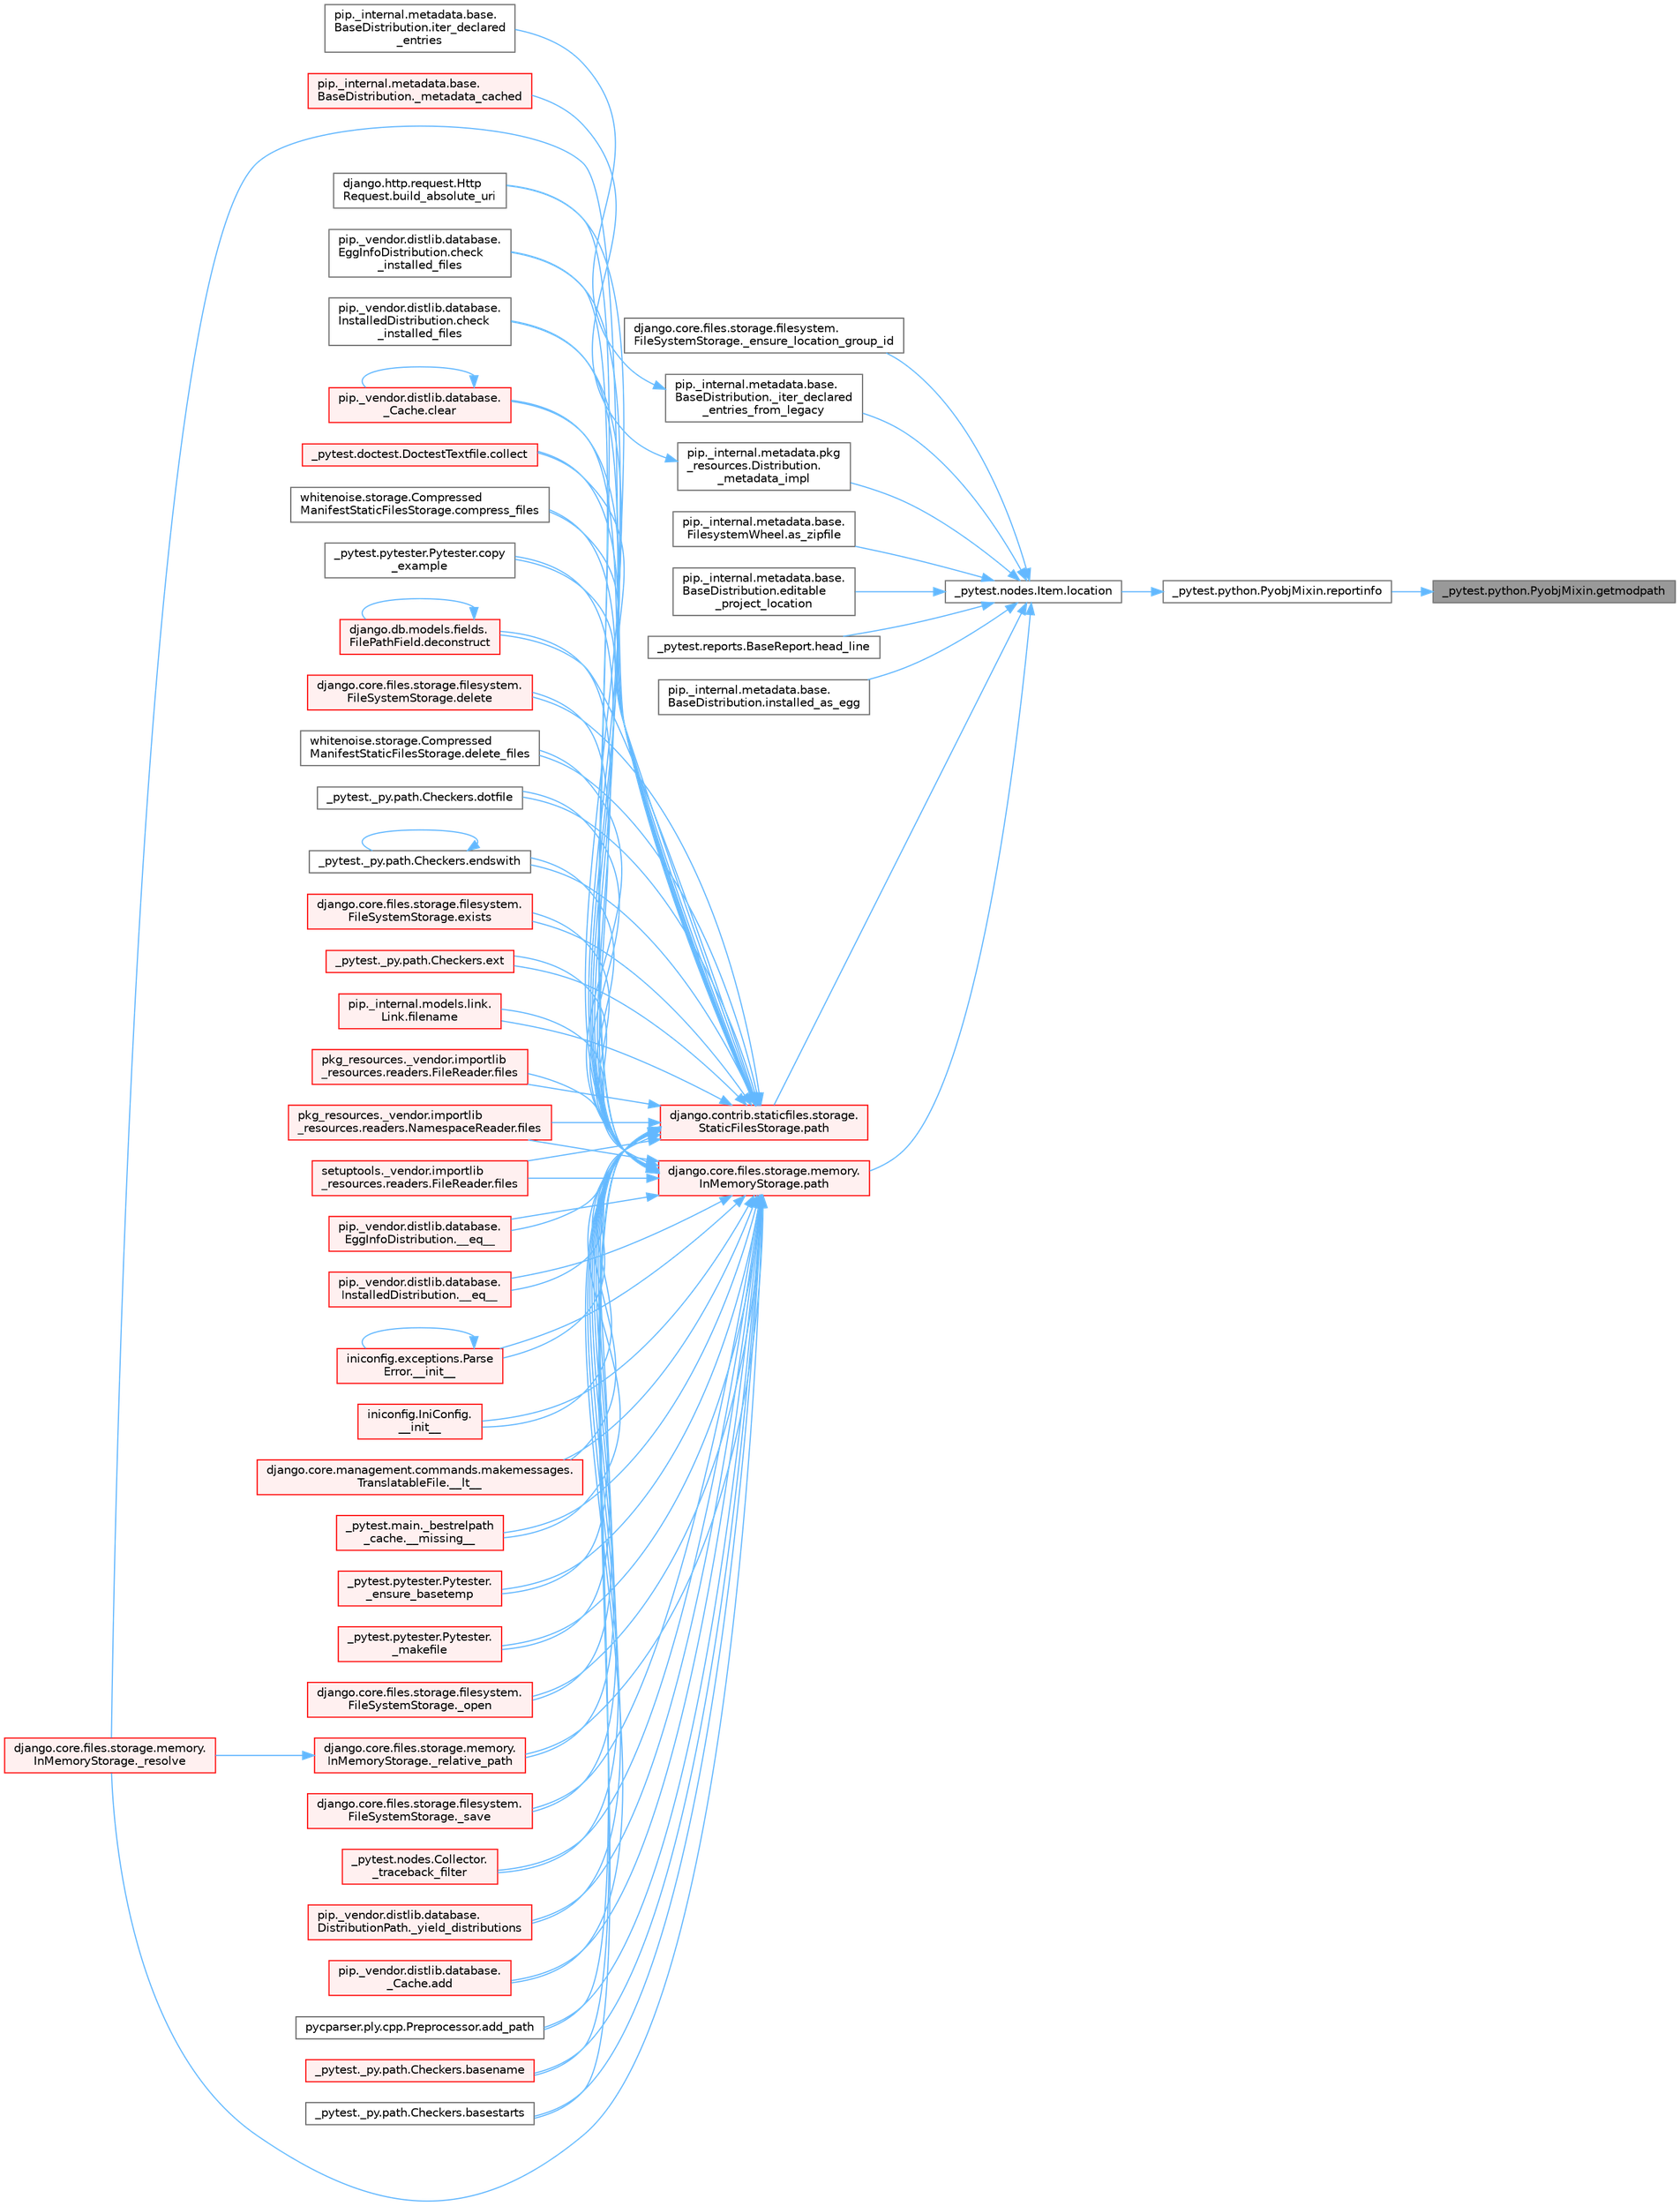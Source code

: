 digraph "_pytest.python.PyobjMixin.getmodpath"
{
 // LATEX_PDF_SIZE
  bgcolor="transparent";
  edge [fontname=Helvetica,fontsize=10,labelfontname=Helvetica,labelfontsize=10];
  node [fontname=Helvetica,fontsize=10,shape=box,height=0.2,width=0.4];
  rankdir="RL";
  Node1 [id="Node000001",label="_pytest.python.PyobjMixin.getmodpath",height=0.2,width=0.4,color="gray40", fillcolor="grey60", style="filled", fontcolor="black",tooltip=" "];
  Node1 -> Node2 [id="edge1_Node000001_Node000002",dir="back",color="steelblue1",style="solid",tooltip=" "];
  Node2 [id="Node000002",label="_pytest.python.PyobjMixin.reportinfo",height=0.2,width=0.4,color="grey40", fillcolor="white", style="filled",URL="$class__pytest_1_1python_1_1_pyobj_mixin.html#a2ca5e945a25b4905a7eb6c4f01f48191",tooltip=" "];
  Node2 -> Node3 [id="edge2_Node000002_Node000003",dir="back",color="steelblue1",style="solid",tooltip=" "];
  Node3 [id="Node000003",label="_pytest.nodes.Item.location",height=0.2,width=0.4,color="grey40", fillcolor="white", style="filled",URL="$class__pytest_1_1nodes_1_1_item.html#a09cd5bab99de1b92a3aa6f76ba8aa206",tooltip=" "];
  Node3 -> Node4 [id="edge3_Node000003_Node000004",dir="back",color="steelblue1",style="solid",tooltip=" "];
  Node4 [id="Node000004",label="django.core.files.storage.filesystem.\lFileSystemStorage._ensure_location_group_id",height=0.2,width=0.4,color="grey40", fillcolor="white", style="filled",URL="$classdjango_1_1core_1_1files_1_1storage_1_1filesystem_1_1_file_system_storage.html#ada5408450b8d45745c1b0e5f4525c6f4",tooltip=" "];
  Node3 -> Node5 [id="edge4_Node000003_Node000005",dir="back",color="steelblue1",style="solid",tooltip=" "];
  Node5 [id="Node000005",label="pip._internal.metadata.base.\lBaseDistribution._iter_declared\l_entries_from_legacy",height=0.2,width=0.4,color="grey40", fillcolor="white", style="filled",URL="$classpip_1_1__internal_1_1metadata_1_1base_1_1_base_distribution.html#afe1092a9a3492091a1532c8907ccd9e8",tooltip=" "];
  Node5 -> Node6 [id="edge5_Node000005_Node000006",dir="back",color="steelblue1",style="solid",tooltip=" "];
  Node6 [id="Node000006",label="pip._internal.metadata.base.\lBaseDistribution.iter_declared\l_entries",height=0.2,width=0.4,color="grey40", fillcolor="white", style="filled",URL="$classpip_1_1__internal_1_1metadata_1_1base_1_1_base_distribution.html#ad33966e99962529d5c28c9f24c0a4fbd",tooltip=" "];
  Node3 -> Node7 [id="edge6_Node000003_Node000007",dir="back",color="steelblue1",style="solid",tooltip=" "];
  Node7 [id="Node000007",label="pip._internal.metadata.pkg\l_resources.Distribution.\l_metadata_impl",height=0.2,width=0.4,color="grey40", fillcolor="white", style="filled",URL="$classpip_1_1__internal_1_1metadata_1_1pkg__resources_1_1_distribution.html#a7d4ae76260de7d1936446c407277ad5b",tooltip=" "];
  Node7 -> Node8 [id="edge7_Node000007_Node000008",dir="back",color="steelblue1",style="solid",tooltip=" "];
  Node8 [id="Node000008",label="pip._internal.metadata.base.\lBaseDistribution._metadata_cached",height=0.2,width=0.4,color="red", fillcolor="#FFF0F0", style="filled",URL="$classpip_1_1__internal_1_1metadata_1_1base_1_1_base_distribution.html#a12683b16870a097bbe854e4ee3364f7f",tooltip=" "];
  Node3 -> Node3099 [id="edge8_Node000003_Node003099",dir="back",color="steelblue1",style="solid",tooltip=" "];
  Node3099 [id="Node003099",label="pip._internal.metadata.base.\lFilesystemWheel.as_zipfile",height=0.2,width=0.4,color="grey40", fillcolor="white", style="filled",URL="$classpip_1_1__internal_1_1metadata_1_1base_1_1_filesystem_wheel.html#a2edf7e9c5613ec85a815971d9f55ac82",tooltip=" "];
  Node3 -> Node965 [id="edge9_Node000003_Node000965",dir="back",color="steelblue1",style="solid",tooltip=" "];
  Node965 [id="Node000965",label="pip._internal.metadata.base.\lBaseDistribution.editable\l_project_location",height=0.2,width=0.4,color="grey40", fillcolor="white", style="filled",URL="$classpip_1_1__internal_1_1metadata_1_1base_1_1_base_distribution.html#a59297eb536a210ff36a71d4dda673749",tooltip=" "];
  Node3 -> Node3100 [id="edge10_Node000003_Node003100",dir="back",color="steelblue1",style="solid",tooltip=" "];
  Node3100 [id="Node003100",label="_pytest.reports.BaseReport.head_line",height=0.2,width=0.4,color="grey40", fillcolor="white", style="filled",URL="$class__pytest_1_1reports_1_1_base_report.html#ab38fe6637e88a52912eecf01ee5df8c3",tooltip=" "];
  Node3 -> Node3101 [id="edge11_Node000003_Node003101",dir="back",color="steelblue1",style="solid",tooltip=" "];
  Node3101 [id="Node003101",label="pip._internal.metadata.base.\lBaseDistribution.installed_as_egg",height=0.2,width=0.4,color="grey40", fillcolor="white", style="filled",URL="$classpip_1_1__internal_1_1metadata_1_1base_1_1_base_distribution.html#ae45c6ee79afca720f5d75db9bd5ec658",tooltip=" "];
  Node3 -> Node3102 [id="edge12_Node000003_Node003102",dir="back",color="steelblue1",style="solid",tooltip=" "];
  Node3102 [id="Node003102",label="django.contrib.staticfiles.storage.\lStaticFilesStorage.path",height=0.2,width=0.4,color="red", fillcolor="#FFF0F0", style="filled",URL="$classdjango_1_1contrib_1_1staticfiles_1_1storage_1_1_static_files_storage.html#a4e96cc92fbde7423d1b74f3a50fc0bf6",tooltip=" "];
  Node3102 -> Node934 [id="edge13_Node003102_Node000934",dir="back",color="steelblue1",style="solid",tooltip=" "];
  Node934 [id="Node000934",label="pip._vendor.distlib.database.\lEggInfoDistribution.__eq__",height=0.2,width=0.4,color="red", fillcolor="#FFF0F0", style="filled",URL="$classpip_1_1__vendor_1_1distlib_1_1database_1_1_egg_info_distribution.html#ab083ac09aa8cf26eb5305f1359efe85b",tooltip=" "];
  Node3102 -> Node935 [id="edge14_Node003102_Node000935",dir="back",color="steelblue1",style="solid",tooltip=" "];
  Node935 [id="Node000935",label="pip._vendor.distlib.database.\lInstalledDistribution.__eq__",height=0.2,width=0.4,color="red", fillcolor="#FFF0F0", style="filled",URL="$classpip_1_1__vendor_1_1distlib_1_1database_1_1_installed_distribution.html#a391e6744a97d9fcc66ca038eb012c71d",tooltip=" "];
  Node3102 -> Node936 [id="edge15_Node003102_Node000936",dir="back",color="steelblue1",style="solid",tooltip=" "];
  Node936 [id="Node000936",label="iniconfig.exceptions.Parse\lError.__init__",height=0.2,width=0.4,color="red", fillcolor="#FFF0F0", style="filled",URL="$classiniconfig_1_1exceptions_1_1_parse_error.html#a2e7c0f14bebe4a18a5e76a6f2804874f",tooltip=" "];
  Node936 -> Node936 [id="edge16_Node000936_Node000936",dir="back",color="steelblue1",style="solid",tooltip=" "];
  Node3102 -> Node937 [id="edge17_Node003102_Node000937",dir="back",color="steelblue1",style="solid",tooltip=" "];
  Node937 [id="Node000937",label="iniconfig.IniConfig.\l__init__",height=0.2,width=0.4,color="red", fillcolor="#FFF0F0", style="filled",URL="$classiniconfig_1_1_ini_config.html#acedfdc6806378289ae0ba417db5d88a2",tooltip=" "];
  Node3102 -> Node938 [id="edge18_Node003102_Node000938",dir="back",color="steelblue1",style="solid",tooltip=" "];
  Node938 [id="Node000938",label="django.core.management.commands.makemessages.\lTranslatableFile.__lt__",height=0.2,width=0.4,color="red", fillcolor="#FFF0F0", style="filled",URL="$classdjango_1_1core_1_1management_1_1commands_1_1makemessages_1_1_translatable_file.html#a08e864271bf61ff017919a98cc250c40",tooltip=" "];
  Node3102 -> Node939 [id="edge19_Node003102_Node000939",dir="back",color="steelblue1",style="solid",tooltip=" "];
  Node939 [id="Node000939",label="_pytest.main._bestrelpath\l_cache.__missing__",height=0.2,width=0.4,color="red", fillcolor="#FFF0F0", style="filled",URL="$class__pytest_1_1main_1_1__bestrelpath__cache.html#ad20a80028e2b7c9be3360704d8455b5c",tooltip=" "];
  Node3102 -> Node941 [id="edge20_Node003102_Node000941",dir="back",color="steelblue1",style="solid",tooltip=" "];
  Node941 [id="Node000941",label="_pytest.pytester.Pytester.\l_ensure_basetemp",height=0.2,width=0.4,color="red", fillcolor="#FFF0F0", style="filled",URL="$class__pytest_1_1pytester_1_1_pytester.html#a0351682a9bda53abcddfe725386e43be",tooltip=" "];
  Node3102 -> Node945 [id="edge21_Node003102_Node000945",dir="back",color="steelblue1",style="solid",tooltip=" "];
  Node945 [id="Node000945",label="_pytest.pytester.Pytester.\l_makefile",height=0.2,width=0.4,color="red", fillcolor="#FFF0F0", style="filled",URL="$class__pytest_1_1pytester_1_1_pytester.html#a7a55c8d58e26455aa4fa8bc9c5d692c6",tooltip=" "];
  Node3102 -> Node958 [id="edge22_Node003102_Node000958",dir="back",color="steelblue1",style="solid",tooltip=" "];
  Node958 [id="Node000958",label="django.core.files.storage.filesystem.\lFileSystemStorage._open",height=0.2,width=0.4,color="red", fillcolor="#FFF0F0", style="filled",URL="$classdjango_1_1core_1_1files_1_1storage_1_1filesystem_1_1_file_system_storage.html#ae445f45c773bb251ff7fe2250623a527",tooltip=" "];
  Node3102 -> Node1173 [id="edge23_Node003102_Node001173",dir="back",color="steelblue1",style="solid",tooltip=" "];
  Node1173 [id="Node001173",label="django.core.files.storage.memory.\lInMemoryStorage._relative_path",height=0.2,width=0.4,color="red", fillcolor="#FFF0F0", style="filled",URL="$classdjango_1_1core_1_1files_1_1storage_1_1memory_1_1_in_memory_storage.html#ac55022122cbce7480d2544d78cb961a8",tooltip=" "];
  Node1173 -> Node1174 [id="edge24_Node001173_Node001174",dir="back",color="steelblue1",style="solid",tooltip=" "];
  Node1174 [id="Node001174",label="django.core.files.storage.memory.\lInMemoryStorage._resolve",height=0.2,width=0.4,color="red", fillcolor="#FFF0F0", style="filled",URL="$classdjango_1_1core_1_1files_1_1storage_1_1memory_1_1_in_memory_storage.html#a2bef8461f4f35675479c14e705ed4055",tooltip=" "];
  Node3102 -> Node1174 [id="edge25_Node003102_Node001174",dir="back",color="steelblue1",style="solid",tooltip=" "];
  Node3102 -> Node1478 [id="edge26_Node003102_Node001478",dir="back",color="steelblue1",style="solid",tooltip=" "];
  Node1478 [id="Node001478",label="django.core.files.storage.filesystem.\lFileSystemStorage._save",height=0.2,width=0.4,color="red", fillcolor="#FFF0F0", style="filled",URL="$classdjango_1_1core_1_1files_1_1storage_1_1filesystem_1_1_file_system_storage.html#adbe53c076907f538c9edd1ec24814172",tooltip=" "];
  Node3102 -> Node1479 [id="edge27_Node003102_Node001479",dir="back",color="steelblue1",style="solid",tooltip=" "];
  Node1479 [id="Node001479",label="_pytest.nodes.Collector.\l_traceback_filter",height=0.2,width=0.4,color="red", fillcolor="#FFF0F0", style="filled",URL="$class__pytest_1_1nodes_1_1_collector.html#ad51ffd1da24374414a47c458e2cf0ab2",tooltip=" "];
  Node3102 -> Node1482 [id="edge28_Node003102_Node001482",dir="back",color="steelblue1",style="solid",tooltip=" "];
  Node1482 [id="Node001482",label="pip._vendor.distlib.database.\lDistributionPath._yield_distributions",height=0.2,width=0.4,color="red", fillcolor="#FFF0F0", style="filled",URL="$classpip_1_1__vendor_1_1distlib_1_1database_1_1_distribution_path.html#a494115a6f67233269e152b17f28e499f",tooltip=" "];
  Node3102 -> Node1489 [id="edge29_Node003102_Node001489",dir="back",color="steelblue1",style="solid",tooltip=" "];
  Node1489 [id="Node001489",label="pip._vendor.distlib.database.\l_Cache.add",height=0.2,width=0.4,color="red", fillcolor="#FFF0F0", style="filled",URL="$classpip_1_1__vendor_1_1distlib_1_1database_1_1___cache.html#a9d96a00152b11f1163cd2cdf6626ae08",tooltip=" "];
  Node3102 -> Node1490 [id="edge30_Node003102_Node001490",dir="back",color="steelblue1",style="solid",tooltip=" "];
  Node1490 [id="Node001490",label="pycparser.ply.cpp.Preprocessor.add_path",height=0.2,width=0.4,color="grey40", fillcolor="white", style="filled",URL="$classpycparser_1_1ply_1_1cpp_1_1_preprocessor.html#adc4ae2a997c42b396a19f823546c4d52",tooltip=" "];
  Node3102 -> Node1491 [id="edge31_Node003102_Node001491",dir="back",color="steelblue1",style="solid",tooltip=" "];
  Node1491 [id="Node001491",label="_pytest._py.path.Checkers.basename",height=0.2,width=0.4,color="red", fillcolor="#FFF0F0", style="filled",URL="$class__pytest_1_1__py_1_1path_1_1_checkers.html#a5a659647ce281e4f0e46b4113485effe",tooltip=" "];
  Node3102 -> Node1492 [id="edge32_Node003102_Node001492",dir="back",color="steelblue1",style="solid",tooltip=" "];
  Node1492 [id="Node001492",label="_pytest._py.path.Checkers.basestarts",height=0.2,width=0.4,color="grey40", fillcolor="white", style="filled",URL="$class__pytest_1_1__py_1_1path_1_1_checkers.html#a6e314faf838abff8a7b29c772973ed6a",tooltip=" "];
  Node3102 -> Node1493 [id="edge33_Node003102_Node001493",dir="back",color="steelblue1",style="solid",tooltip=" "];
  Node1493 [id="Node001493",label="django.http.request.Http\lRequest.build_absolute_uri",height=0.2,width=0.4,color="grey40", fillcolor="white", style="filled",URL="$classdjango_1_1http_1_1request_1_1_http_request.html#a779e4388b7528ae2f94ae9da4f796d4c",tooltip=" "];
  Node3102 -> Node1494 [id="edge34_Node003102_Node001494",dir="back",color="steelblue1",style="solid",tooltip=" "];
  Node1494 [id="Node001494",label="pip._vendor.distlib.database.\lEggInfoDistribution.check\l_installed_files",height=0.2,width=0.4,color="grey40", fillcolor="white", style="filled",URL="$classpip_1_1__vendor_1_1distlib_1_1database_1_1_egg_info_distribution.html#a1e5196e3216b38c2ba44ba7c611d1871",tooltip=" "];
  Node3102 -> Node1495 [id="edge35_Node003102_Node001495",dir="back",color="steelblue1",style="solid",tooltip=" "];
  Node1495 [id="Node001495",label="pip._vendor.distlib.database.\lInstalledDistribution.check\l_installed_files",height=0.2,width=0.4,color="grey40", fillcolor="white", style="filled",URL="$classpip_1_1__vendor_1_1distlib_1_1database_1_1_installed_distribution.html#a0648e22de76cbd21e559677899136ffd",tooltip=" "];
  Node3102 -> Node1496 [id="edge36_Node003102_Node001496",dir="back",color="steelblue1",style="solid",tooltip=" "];
  Node1496 [id="Node001496",label="pip._vendor.distlib.database.\l_Cache.clear",height=0.2,width=0.4,color="red", fillcolor="#FFF0F0", style="filled",URL="$classpip_1_1__vendor_1_1distlib_1_1database_1_1___cache.html#af81ee07ea1881ddaf69c99c4a2c9df41",tooltip=" "];
  Node1496 -> Node1496 [id="edge37_Node001496_Node001496",dir="back",color="steelblue1",style="solid",tooltip=" "];
  Node3102 -> Node1497 [id="edge38_Node003102_Node001497",dir="back",color="steelblue1",style="solid",tooltip=" "];
  Node1497 [id="Node001497",label="_pytest.doctest.DoctestTextfile.collect",height=0.2,width=0.4,color="red", fillcolor="#FFF0F0", style="filled",URL="$class__pytest_1_1doctest_1_1_doctest_textfile.html#ae6208b7f680bfcadf752a86afb559045",tooltip=" "];
  Node3102 -> Node1498 [id="edge39_Node003102_Node001498",dir="back",color="steelblue1",style="solid",tooltip=" "];
  Node1498 [id="Node001498",label="whitenoise.storage.Compressed\lManifestStaticFilesStorage.compress_files",height=0.2,width=0.4,color="grey40", fillcolor="white", style="filled",URL="$classwhitenoise_1_1storage_1_1_compressed_manifest_static_files_storage.html#ae53c3846898af0ebb6a5e40b120f1514",tooltip=" "];
  Node3102 -> Node1499 [id="edge40_Node003102_Node001499",dir="back",color="steelblue1",style="solid",tooltip=" "];
  Node1499 [id="Node001499",label="_pytest.pytester.Pytester.copy\l_example",height=0.2,width=0.4,color="grey40", fillcolor="white", style="filled",URL="$class__pytest_1_1pytester_1_1_pytester.html#aeeae92470f10e16abb52e25a149a3eb0",tooltip=" "];
  Node3102 -> Node1500 [id="edge41_Node003102_Node001500",dir="back",color="steelblue1",style="solid",tooltip=" "];
  Node1500 [id="Node001500",label="django.db.models.fields.\lFilePathField.deconstruct",height=0.2,width=0.4,color="red", fillcolor="#FFF0F0", style="filled",URL="$classdjango_1_1db_1_1models_1_1fields_1_1_file_path_field.html#a6a89176a77b5299ca6414c601c62dcb0",tooltip=" "];
  Node1500 -> Node1500 [id="edge42_Node001500_Node001500",dir="back",color="steelblue1",style="solid",tooltip=" "];
  Node3102 -> Node1501 [id="edge43_Node003102_Node001501",dir="back",color="steelblue1",style="solid",tooltip=" "];
  Node1501 [id="Node001501",label="django.core.files.storage.filesystem.\lFileSystemStorage.delete",height=0.2,width=0.4,color="red", fillcolor="#FFF0F0", style="filled",URL="$classdjango_1_1core_1_1files_1_1storage_1_1filesystem_1_1_file_system_storage.html#a431299ec5a60dec64204ded735dcdc58",tooltip=" "];
  Node3102 -> Node1502 [id="edge44_Node003102_Node001502",dir="back",color="steelblue1",style="solid",tooltip=" "];
  Node1502 [id="Node001502",label="whitenoise.storage.Compressed\lManifestStaticFilesStorage.delete_files",height=0.2,width=0.4,color="grey40", fillcolor="white", style="filled",URL="$classwhitenoise_1_1storage_1_1_compressed_manifest_static_files_storage.html#a974e04fa2459d319d4454c913e7bb5bf",tooltip=" "];
  Node3102 -> Node1503 [id="edge45_Node003102_Node001503",dir="back",color="steelblue1",style="solid",tooltip=" "];
  Node1503 [id="Node001503",label="_pytest._py.path.Checkers.dotfile",height=0.2,width=0.4,color="grey40", fillcolor="white", style="filled",URL="$class__pytest_1_1__py_1_1path_1_1_checkers.html#a3b2a5f5c0688999dd77f4cc954080e1a",tooltip=" "];
  Node3102 -> Node1504 [id="edge46_Node003102_Node001504",dir="back",color="steelblue1",style="solid",tooltip=" "];
  Node1504 [id="Node001504",label="_pytest._py.path.Checkers.endswith",height=0.2,width=0.4,color="grey40", fillcolor="white", style="filled",URL="$class__pytest_1_1__py_1_1path_1_1_checkers.html#ab4cd87d3e5a9c97e9939ea9adb35020d",tooltip=" "];
  Node1504 -> Node1504 [id="edge47_Node001504_Node001504",dir="back",color="steelblue1",style="solid",tooltip=" "];
  Node3102 -> Node1505 [id="edge48_Node003102_Node001505",dir="back",color="steelblue1",style="solid",tooltip=" "];
  Node1505 [id="Node001505",label="django.core.files.storage.filesystem.\lFileSystemStorage.exists",height=0.2,width=0.4,color="red", fillcolor="#FFF0F0", style="filled",URL="$classdjango_1_1core_1_1files_1_1storage_1_1filesystem_1_1_file_system_storage.html#a09638d435096d0b39bdbeaed81148baa",tooltip=" "];
  Node3102 -> Node1506 [id="edge49_Node003102_Node001506",dir="back",color="steelblue1",style="solid",tooltip=" "];
  Node1506 [id="Node001506",label="_pytest._py.path.Checkers.ext",height=0.2,width=0.4,color="red", fillcolor="#FFF0F0", style="filled",URL="$class__pytest_1_1__py_1_1path_1_1_checkers.html#a5344ac440ba5ac53af0bca048031fbf2",tooltip=" "];
  Node3102 -> Node1548 [id="edge50_Node003102_Node001548",dir="back",color="steelblue1",style="solid",tooltip=" "];
  Node1548 [id="Node001548",label="pip._internal.models.link.\lLink.filename",height=0.2,width=0.4,color="red", fillcolor="#FFF0F0", style="filled",URL="$classpip_1_1__internal_1_1models_1_1link_1_1_link.html#a5fb02f5a5a42909c89a18745b74cf998",tooltip=" "];
  Node3102 -> Node2117 [id="edge51_Node003102_Node002117",dir="back",color="steelblue1",style="solid",tooltip=" "];
  Node2117 [id="Node002117",label="pkg_resources._vendor.importlib\l_resources.readers.FileReader.files",height=0.2,width=0.4,color="red", fillcolor="#FFF0F0", style="filled",URL="$classpkg__resources_1_1__vendor_1_1importlib__resources_1_1readers_1_1_file_reader.html#ac80e1e3a22d012bbfb5f1b7a753bab21",tooltip=" "];
  Node3102 -> Node2119 [id="edge52_Node003102_Node002119",dir="back",color="steelblue1",style="solid",tooltip=" "];
  Node2119 [id="Node002119",label="pkg_resources._vendor.importlib\l_resources.readers.NamespaceReader.files",height=0.2,width=0.4,color="red", fillcolor="#FFF0F0", style="filled",URL="$classpkg__resources_1_1__vendor_1_1importlib__resources_1_1readers_1_1_namespace_reader.html#ae68f8b2f076387226b18c4889de277cf",tooltip=" "];
  Node3102 -> Node2120 [id="edge53_Node003102_Node002120",dir="back",color="steelblue1",style="solid",tooltip=" "];
  Node2120 [id="Node002120",label="setuptools._vendor.importlib\l_resources.readers.FileReader.files",height=0.2,width=0.4,color="red", fillcolor="#FFF0F0", style="filled",URL="$classsetuptools_1_1__vendor_1_1importlib__resources_1_1readers_1_1_file_reader.html#a8536b477e2f4ed83ac20b58baace6b4c",tooltip=" "];
  Node3 -> Node3103 [id="edge54_Node000003_Node003103",dir="back",color="steelblue1",style="solid",tooltip=" "];
  Node3103 [id="Node003103",label="django.core.files.storage.memory.\lInMemoryStorage.path",height=0.2,width=0.4,color="red", fillcolor="#FFF0F0", style="filled",URL="$classdjango_1_1core_1_1files_1_1storage_1_1memory_1_1_in_memory_storage.html#a466c8e28fd11839318d2e4454b8ef89f",tooltip=" "];
  Node3103 -> Node934 [id="edge55_Node003103_Node000934",dir="back",color="steelblue1",style="solid",tooltip=" "];
  Node3103 -> Node935 [id="edge56_Node003103_Node000935",dir="back",color="steelblue1",style="solid",tooltip=" "];
  Node3103 -> Node936 [id="edge57_Node003103_Node000936",dir="back",color="steelblue1",style="solid",tooltip=" "];
  Node3103 -> Node937 [id="edge58_Node003103_Node000937",dir="back",color="steelblue1",style="solid",tooltip=" "];
  Node3103 -> Node938 [id="edge59_Node003103_Node000938",dir="back",color="steelblue1",style="solid",tooltip=" "];
  Node3103 -> Node939 [id="edge60_Node003103_Node000939",dir="back",color="steelblue1",style="solid",tooltip=" "];
  Node3103 -> Node941 [id="edge61_Node003103_Node000941",dir="back",color="steelblue1",style="solid",tooltip=" "];
  Node3103 -> Node945 [id="edge62_Node003103_Node000945",dir="back",color="steelblue1",style="solid",tooltip=" "];
  Node3103 -> Node958 [id="edge63_Node003103_Node000958",dir="back",color="steelblue1",style="solid",tooltip=" "];
  Node3103 -> Node1173 [id="edge64_Node003103_Node001173",dir="back",color="steelblue1",style="solid",tooltip=" "];
  Node3103 -> Node1174 [id="edge65_Node003103_Node001174",dir="back",color="steelblue1",style="solid",tooltip=" "];
  Node3103 -> Node1478 [id="edge66_Node003103_Node001478",dir="back",color="steelblue1",style="solid",tooltip=" "];
  Node3103 -> Node1479 [id="edge67_Node003103_Node001479",dir="back",color="steelblue1",style="solid",tooltip=" "];
  Node3103 -> Node1482 [id="edge68_Node003103_Node001482",dir="back",color="steelblue1",style="solid",tooltip=" "];
  Node3103 -> Node1489 [id="edge69_Node003103_Node001489",dir="back",color="steelblue1",style="solid",tooltip=" "];
  Node3103 -> Node1490 [id="edge70_Node003103_Node001490",dir="back",color="steelblue1",style="solid",tooltip=" "];
  Node3103 -> Node1491 [id="edge71_Node003103_Node001491",dir="back",color="steelblue1",style="solid",tooltip=" "];
  Node3103 -> Node1492 [id="edge72_Node003103_Node001492",dir="back",color="steelblue1",style="solid",tooltip=" "];
  Node3103 -> Node1493 [id="edge73_Node003103_Node001493",dir="back",color="steelblue1",style="solid",tooltip=" "];
  Node3103 -> Node1494 [id="edge74_Node003103_Node001494",dir="back",color="steelblue1",style="solid",tooltip=" "];
  Node3103 -> Node1495 [id="edge75_Node003103_Node001495",dir="back",color="steelblue1",style="solid",tooltip=" "];
  Node3103 -> Node1496 [id="edge76_Node003103_Node001496",dir="back",color="steelblue1",style="solid",tooltip=" "];
  Node3103 -> Node1497 [id="edge77_Node003103_Node001497",dir="back",color="steelblue1",style="solid",tooltip=" "];
  Node3103 -> Node1498 [id="edge78_Node003103_Node001498",dir="back",color="steelblue1",style="solid",tooltip=" "];
  Node3103 -> Node1499 [id="edge79_Node003103_Node001499",dir="back",color="steelblue1",style="solid",tooltip=" "];
  Node3103 -> Node1500 [id="edge80_Node003103_Node001500",dir="back",color="steelblue1",style="solid",tooltip=" "];
  Node3103 -> Node1501 [id="edge81_Node003103_Node001501",dir="back",color="steelblue1",style="solid",tooltip=" "];
  Node3103 -> Node1502 [id="edge82_Node003103_Node001502",dir="back",color="steelblue1",style="solid",tooltip=" "];
  Node3103 -> Node1503 [id="edge83_Node003103_Node001503",dir="back",color="steelblue1",style="solid",tooltip=" "];
  Node3103 -> Node1504 [id="edge84_Node003103_Node001504",dir="back",color="steelblue1",style="solid",tooltip=" "];
  Node3103 -> Node1505 [id="edge85_Node003103_Node001505",dir="back",color="steelblue1",style="solid",tooltip=" "];
  Node3103 -> Node1506 [id="edge86_Node003103_Node001506",dir="back",color="steelblue1",style="solid",tooltip=" "];
  Node3103 -> Node1548 [id="edge87_Node003103_Node001548",dir="back",color="steelblue1",style="solid",tooltip=" "];
  Node3103 -> Node2117 [id="edge88_Node003103_Node002117",dir="back",color="steelblue1",style="solid",tooltip=" "];
  Node3103 -> Node2119 [id="edge89_Node003103_Node002119",dir="back",color="steelblue1",style="solid",tooltip=" "];
  Node3103 -> Node2120 [id="edge90_Node003103_Node002120",dir="back",color="steelblue1",style="solid",tooltip=" "];
}
